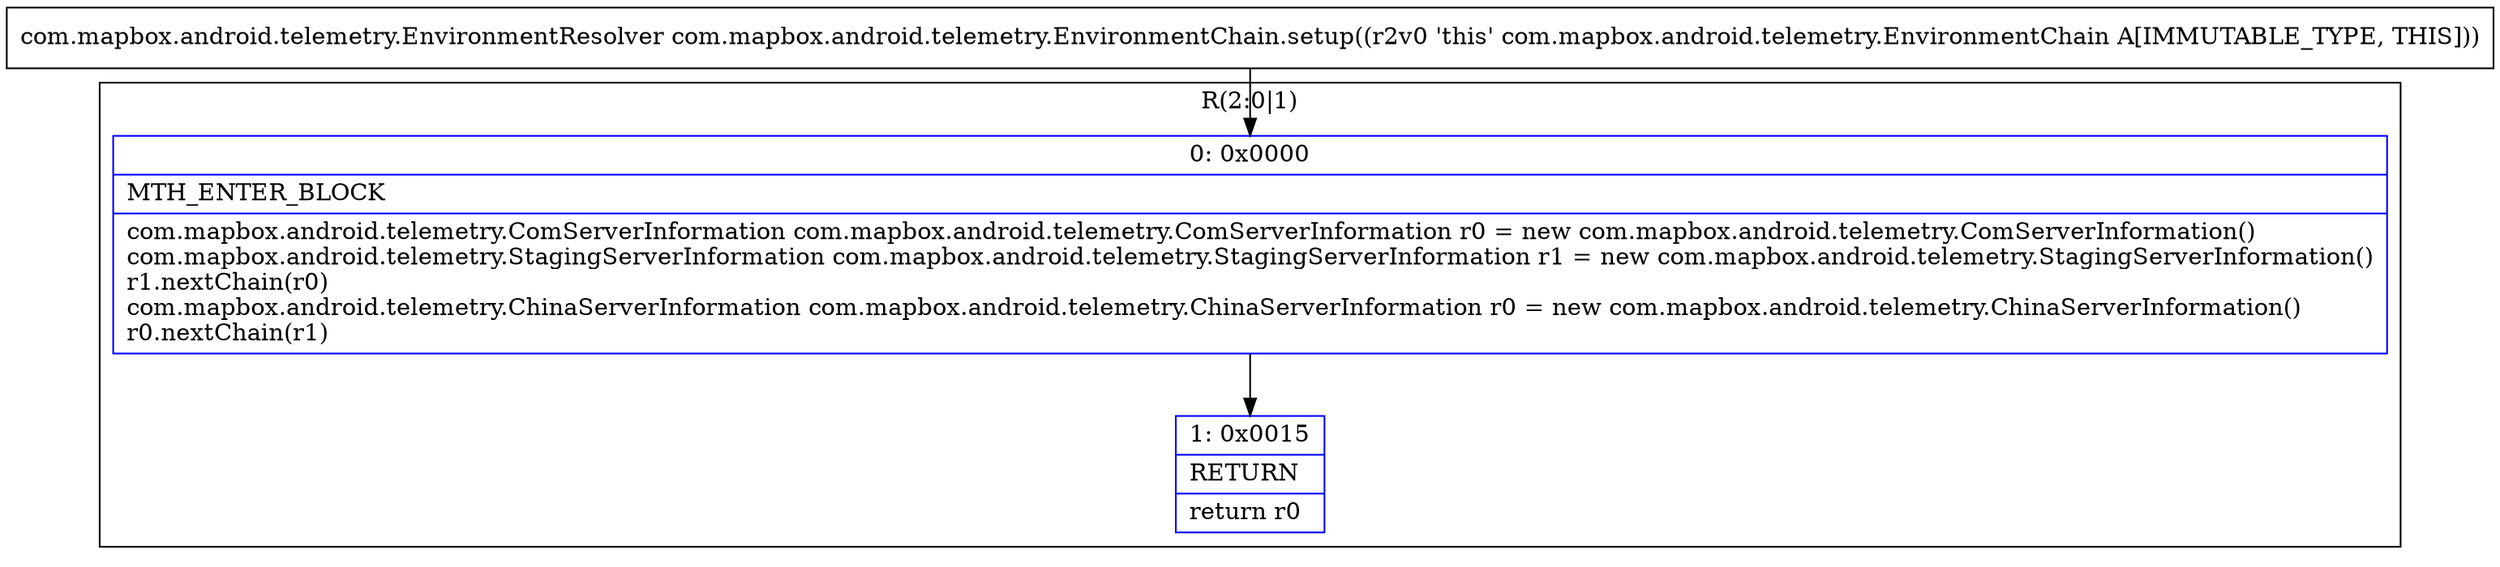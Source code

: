 digraph "CFG forcom.mapbox.android.telemetry.EnvironmentChain.setup()Lcom\/mapbox\/android\/telemetry\/EnvironmentResolver;" {
subgraph cluster_Region_1915854078 {
label = "R(2:0|1)";
node [shape=record,color=blue];
Node_0 [shape=record,label="{0\:\ 0x0000|MTH_ENTER_BLOCK\l|com.mapbox.android.telemetry.ComServerInformation com.mapbox.android.telemetry.ComServerInformation r0 = new com.mapbox.android.telemetry.ComServerInformation()\lcom.mapbox.android.telemetry.StagingServerInformation com.mapbox.android.telemetry.StagingServerInformation r1 = new com.mapbox.android.telemetry.StagingServerInformation()\lr1.nextChain(r0)\lcom.mapbox.android.telemetry.ChinaServerInformation com.mapbox.android.telemetry.ChinaServerInformation r0 = new com.mapbox.android.telemetry.ChinaServerInformation()\lr0.nextChain(r1)\l}"];
Node_1 [shape=record,label="{1\:\ 0x0015|RETURN\l|return r0\l}"];
}
MethodNode[shape=record,label="{com.mapbox.android.telemetry.EnvironmentResolver com.mapbox.android.telemetry.EnvironmentChain.setup((r2v0 'this' com.mapbox.android.telemetry.EnvironmentChain A[IMMUTABLE_TYPE, THIS])) }"];
MethodNode -> Node_0;
Node_0 -> Node_1;
}

